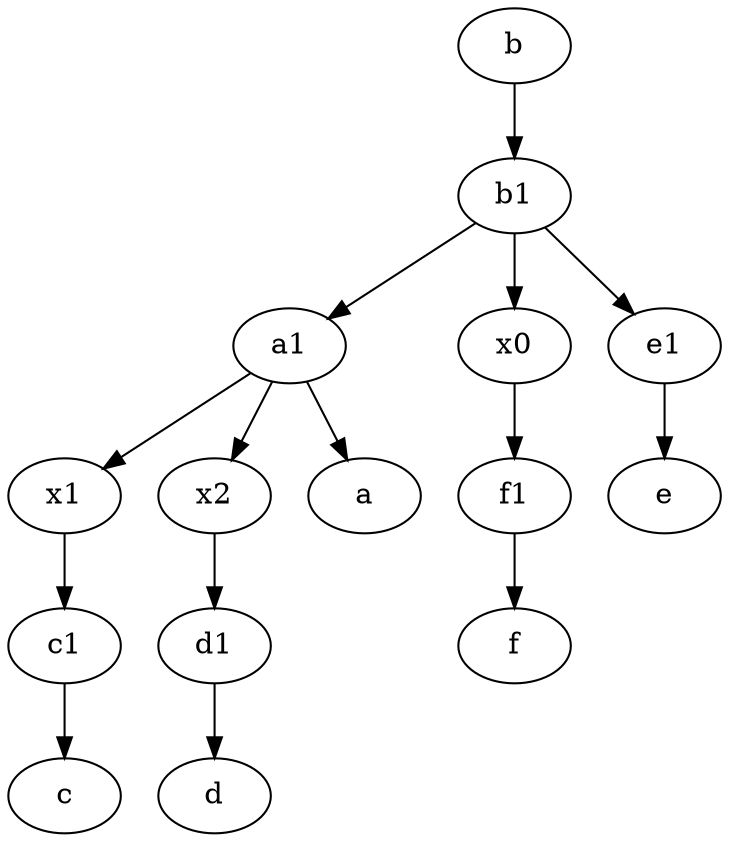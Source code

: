 digraph  {
	x1;
	b [pos="50,20!"];
	a1 [pos="40,15!"];
	b1 [pos="45,20!"];
	c1 [pos="30,15!"];
	x0;
	e1 [pos="25,45!"];
	x2;
	d1 [pos="25,30!"];
	f1;
	f1 -> f;
	b1 -> x0;
	d1 -> d;
	x0 -> f1;
	x1 -> c1;
	e1 -> e;
	a1 -> x1;
	x2 -> d1;
	b -> b1;
	c1 -> c;
	b1 -> e1;
	b1 -> a1;
	a1 -> x2;
	a1 -> a;

	}